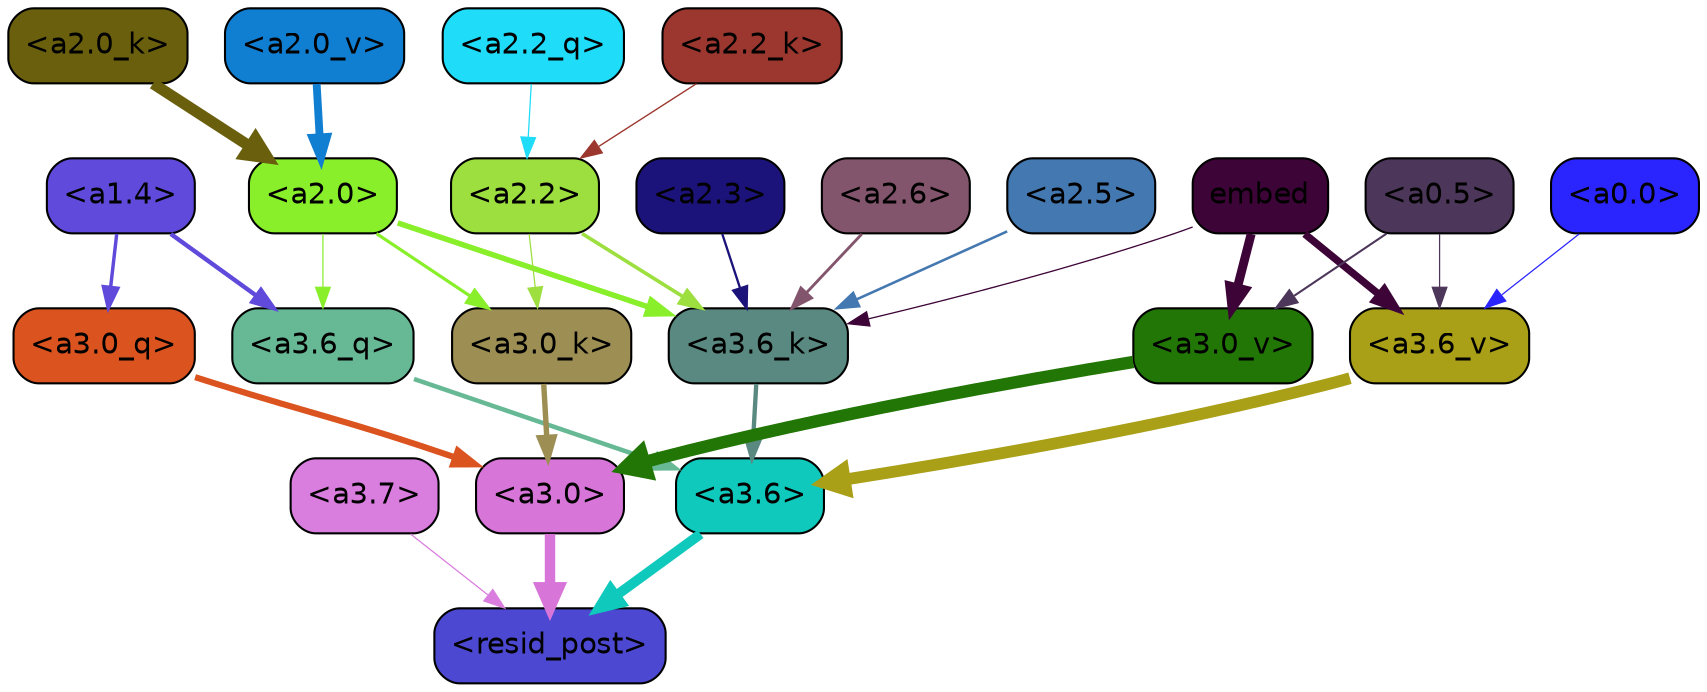 strict digraph "" {
	graph [bgcolor=transparent,
		layout=dot,
		overlap=false,
		splines=true
	];
	"<a3.7>"	[color=black,
		fillcolor="#d97dde",
		fontname=Helvetica,
		shape=box,
		style="filled, rounded"];
	"<resid_post>"	[color=black,
		fillcolor="#4c48d1",
		fontname=Helvetica,
		shape=box,
		style="filled, rounded"];
	"<a3.7>" -> "<resid_post>"	[color="#d97dde",
		penwidth=0.6];
	"<a3.6>"	[color=black,
		fillcolor="#0ec9bc",
		fontname=Helvetica,
		shape=box,
		style="filled, rounded"];
	"<a3.6>" -> "<resid_post>"	[color="#0ec9bc",
		penwidth=4.748674273490906];
	"<a3.0>"	[color=black,
		fillcolor="#d875d9",
		fontname=Helvetica,
		shape=box,
		style="filled, rounded"];
	"<a3.0>" -> "<resid_post>"	[color="#d875d9",
		penwidth=5.004031300544739];
	"<a3.6_q>"	[color=black,
		fillcolor="#67b996",
		fontname=Helvetica,
		shape=box,
		style="filled, rounded"];
	"<a3.6_q>" -> "<a3.6>"	[color="#67b996",
		penwidth=2.1656854450702667];
	"<a3.0_q>"	[color=black,
		fillcolor="#db531e",
		fontname=Helvetica,
		shape=box,
		style="filled, rounded"];
	"<a3.0_q>" -> "<a3.0>"	[color="#db531e",
		penwidth=2.95696559548378];
	"<a3.6_k>"	[color=black,
		fillcolor="#598980",
		fontname=Helvetica,
		shape=box,
		style="filled, rounded"];
	"<a3.6_k>" -> "<a3.6>"	[color="#598980",
		penwidth=2.086437076330185];
	"<a3.0_k>"	[color=black,
		fillcolor="#9d8e53",
		fontname=Helvetica,
		shape=box,
		style="filled, rounded"];
	"<a3.0_k>" -> "<a3.0>"	[color="#9d8e53",
		penwidth=2.5988530814647675];
	"<a3.6_v>"	[color=black,
		fillcolor="#a9a017",
		fontname=Helvetica,
		shape=box,
		style="filled, rounded"];
	"<a3.6_v>" -> "<a3.6>"	[color="#a9a017",
		penwidth=5.669987380504608];
	"<a3.0_v>"	[color=black,
		fillcolor="#217605",
		fontname=Helvetica,
		shape=box,
		style="filled, rounded"];
	"<a3.0_v>" -> "<a3.0>"	[color="#217605",
		penwidth=5.9515902400016785];
	"<a2.0>"	[color=black,
		fillcolor="#88ef2a",
		fontname=Helvetica,
		shape=box,
		style="filled, rounded"];
	"<a2.0>" -> "<a3.6_q>"	[color="#88ef2a",
		penwidth=0.6];
	"<a2.0>" -> "<a3.6_k>"	[color="#88ef2a",
		penwidth=2.6423546075820923];
	"<a2.0>" -> "<a3.0_k>"	[color="#88ef2a",
		penwidth=1.5482127666473389];
	"<a1.4>"	[color=black,
		fillcolor="#5f4adb",
		fontname=Helvetica,
		shape=box,
		style="filled, rounded"];
	"<a1.4>" -> "<a3.6_q>"	[color="#5f4adb",
		penwidth=2.1035547256469727];
	"<a1.4>" -> "<a3.0_q>"	[color="#5f4adb",
		penwidth=1.6541699171066284];
	"<a2.6>"	[color=black,
		fillcolor="#83556d",
		fontname=Helvetica,
		shape=box,
		style="filled, rounded"];
	"<a2.6>" -> "<a3.6_k>"	[color="#83556d",
		penwidth=1.3718644380569458];
	"<a2.5>"	[color=black,
		fillcolor="#4478b0",
		fontname=Helvetica,
		shape=box,
		style="filled, rounded"];
	"<a2.5>" -> "<a3.6_k>"	[color="#4478b0",
		penwidth=1.231603980064392];
	"<a2.3>"	[color=black,
		fillcolor="#1c137a",
		fontname=Helvetica,
		shape=box,
		style="filled, rounded"];
	"<a2.3>" -> "<a3.6_k>"	[color="#1c137a",
		penwidth=1.1117559671401978];
	"<a2.2>"	[color=black,
		fillcolor="#9cdf3f",
		fontname=Helvetica,
		shape=box,
		style="filled, rounded"];
	"<a2.2>" -> "<a3.6_k>"	[color="#9cdf3f",
		penwidth=1.7315057516098022];
	"<a2.2>" -> "<a3.0_k>"	[color="#9cdf3f",
		penwidth=0.6];
	embed	[color=black,
		fillcolor="#3d0437",
		fontname=Helvetica,
		shape=box,
		style="filled, rounded"];
	embed -> "<a3.6_k>"	[color="#3d0437",
		penwidth=0.6229734420776367];
	embed -> "<a3.6_v>"	[color="#3d0437",
		penwidth=3.56406831741333];
	embed -> "<a3.0_v>"	[color="#3d0437",
		penwidth=4.293717980384827];
	"<a0.5>"	[color=black,
		fillcolor="#4c3659",
		fontname=Helvetica,
		shape=box,
		style="filled, rounded"];
	"<a0.5>" -> "<a3.6_v>"	[color="#4c3659",
		penwidth=0.6];
	"<a0.5>" -> "<a3.0_v>"	[color="#4c3659",
		penwidth=0.9916514158248901];
	"<a0.0>"	[color=black,
		fillcolor="#2a25fe",
		fontname=Helvetica,
		shape=box,
		style="filled, rounded"];
	"<a0.0>" -> "<a3.6_v>"	[color="#2a25fe",
		penwidth=0.6];
	"<a2.2_q>"	[color=black,
		fillcolor="#1fdcf9",
		fontname=Helvetica,
		shape=box,
		style="filled, rounded"];
	"<a2.2_q>" -> "<a2.2>"	[color="#1fdcf9",
		penwidth=0.6068362593650818];
	"<a2.2_k>"	[color=black,
		fillcolor="#9c372f",
		fontname=Helvetica,
		shape=box,
		style="filled, rounded"];
	"<a2.2_k>" -> "<a2.2>"	[color="#9c372f",
		penwidth=0.6648573875427246];
	"<a2.0_k>"	[color=black,
		fillcolor="#6a5f0d",
		fontname=Helvetica,
		shape=box,
		style="filled, rounded"];
	"<a2.0_k>" -> "<a2.0>"	[color="#6a5f0d",
		penwidth=5.364346981048584];
	"<a2.0_v>"	[color=black,
		fillcolor="#107ed1",
		fontname=Helvetica,
		shape=box,
		style="filled, rounded"];
	"<a2.0_v>" -> "<a2.0>"	[color="#107ed1",
		penwidth=3.76983106136322];
}
